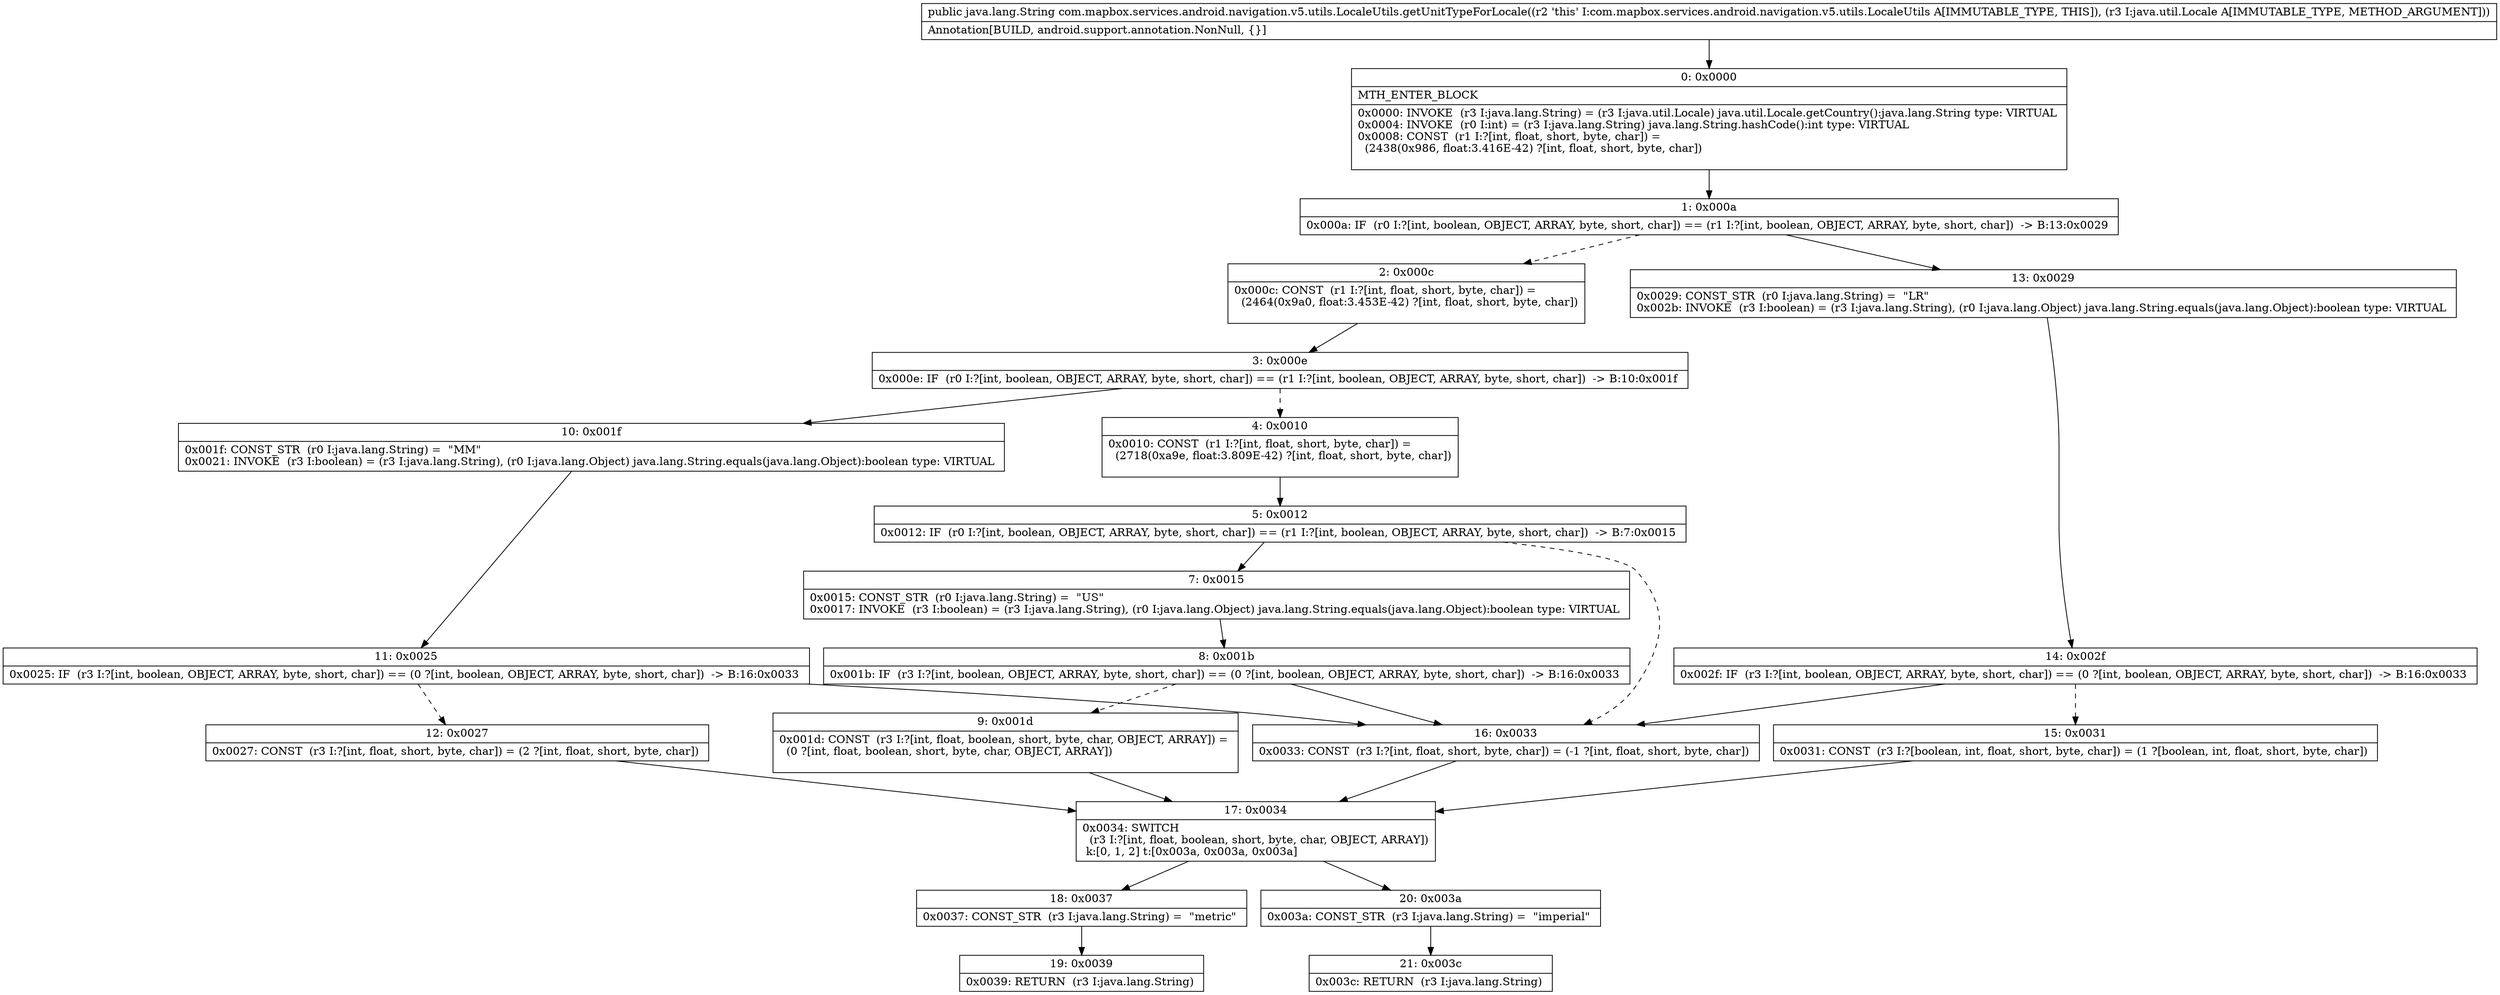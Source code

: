 digraph "CFG forcom.mapbox.services.android.navigation.v5.utils.LocaleUtils.getUnitTypeForLocale(Ljava\/util\/Locale;)Ljava\/lang\/String;" {
Node_0 [shape=record,label="{0\:\ 0x0000|MTH_ENTER_BLOCK\l|0x0000: INVOKE  (r3 I:java.lang.String) = (r3 I:java.util.Locale) java.util.Locale.getCountry():java.lang.String type: VIRTUAL \l0x0004: INVOKE  (r0 I:int) = (r3 I:java.lang.String) java.lang.String.hashCode():int type: VIRTUAL \l0x0008: CONST  (r1 I:?[int, float, short, byte, char]) = \l  (2438(0x986, float:3.416E\-42) ?[int, float, short, byte, char])\l \l}"];
Node_1 [shape=record,label="{1\:\ 0x000a|0x000a: IF  (r0 I:?[int, boolean, OBJECT, ARRAY, byte, short, char]) == (r1 I:?[int, boolean, OBJECT, ARRAY, byte, short, char])  \-\> B:13:0x0029 \l}"];
Node_2 [shape=record,label="{2\:\ 0x000c|0x000c: CONST  (r1 I:?[int, float, short, byte, char]) = \l  (2464(0x9a0, float:3.453E\-42) ?[int, float, short, byte, char])\l \l}"];
Node_3 [shape=record,label="{3\:\ 0x000e|0x000e: IF  (r0 I:?[int, boolean, OBJECT, ARRAY, byte, short, char]) == (r1 I:?[int, boolean, OBJECT, ARRAY, byte, short, char])  \-\> B:10:0x001f \l}"];
Node_4 [shape=record,label="{4\:\ 0x0010|0x0010: CONST  (r1 I:?[int, float, short, byte, char]) = \l  (2718(0xa9e, float:3.809E\-42) ?[int, float, short, byte, char])\l \l}"];
Node_5 [shape=record,label="{5\:\ 0x0012|0x0012: IF  (r0 I:?[int, boolean, OBJECT, ARRAY, byte, short, char]) == (r1 I:?[int, boolean, OBJECT, ARRAY, byte, short, char])  \-\> B:7:0x0015 \l}"];
Node_7 [shape=record,label="{7\:\ 0x0015|0x0015: CONST_STR  (r0 I:java.lang.String) =  \"US\" \l0x0017: INVOKE  (r3 I:boolean) = (r3 I:java.lang.String), (r0 I:java.lang.Object) java.lang.String.equals(java.lang.Object):boolean type: VIRTUAL \l}"];
Node_8 [shape=record,label="{8\:\ 0x001b|0x001b: IF  (r3 I:?[int, boolean, OBJECT, ARRAY, byte, short, char]) == (0 ?[int, boolean, OBJECT, ARRAY, byte, short, char])  \-\> B:16:0x0033 \l}"];
Node_9 [shape=record,label="{9\:\ 0x001d|0x001d: CONST  (r3 I:?[int, float, boolean, short, byte, char, OBJECT, ARRAY]) = \l  (0 ?[int, float, boolean, short, byte, char, OBJECT, ARRAY])\l \l}"];
Node_10 [shape=record,label="{10\:\ 0x001f|0x001f: CONST_STR  (r0 I:java.lang.String) =  \"MM\" \l0x0021: INVOKE  (r3 I:boolean) = (r3 I:java.lang.String), (r0 I:java.lang.Object) java.lang.String.equals(java.lang.Object):boolean type: VIRTUAL \l}"];
Node_11 [shape=record,label="{11\:\ 0x0025|0x0025: IF  (r3 I:?[int, boolean, OBJECT, ARRAY, byte, short, char]) == (0 ?[int, boolean, OBJECT, ARRAY, byte, short, char])  \-\> B:16:0x0033 \l}"];
Node_12 [shape=record,label="{12\:\ 0x0027|0x0027: CONST  (r3 I:?[int, float, short, byte, char]) = (2 ?[int, float, short, byte, char]) \l}"];
Node_13 [shape=record,label="{13\:\ 0x0029|0x0029: CONST_STR  (r0 I:java.lang.String) =  \"LR\" \l0x002b: INVOKE  (r3 I:boolean) = (r3 I:java.lang.String), (r0 I:java.lang.Object) java.lang.String.equals(java.lang.Object):boolean type: VIRTUAL \l}"];
Node_14 [shape=record,label="{14\:\ 0x002f|0x002f: IF  (r3 I:?[int, boolean, OBJECT, ARRAY, byte, short, char]) == (0 ?[int, boolean, OBJECT, ARRAY, byte, short, char])  \-\> B:16:0x0033 \l}"];
Node_15 [shape=record,label="{15\:\ 0x0031|0x0031: CONST  (r3 I:?[boolean, int, float, short, byte, char]) = (1 ?[boolean, int, float, short, byte, char]) \l}"];
Node_16 [shape=record,label="{16\:\ 0x0033|0x0033: CONST  (r3 I:?[int, float, short, byte, char]) = (\-1 ?[int, float, short, byte, char]) \l}"];
Node_17 [shape=record,label="{17\:\ 0x0034|0x0034: SWITCH  \l  (r3 I:?[int, float, boolean, short, byte, char, OBJECT, ARRAY])\l k:[0, 1, 2] t:[0x003a, 0x003a, 0x003a] \l}"];
Node_18 [shape=record,label="{18\:\ 0x0037|0x0037: CONST_STR  (r3 I:java.lang.String) =  \"metric\" \l}"];
Node_19 [shape=record,label="{19\:\ 0x0039|0x0039: RETURN  (r3 I:java.lang.String) \l}"];
Node_20 [shape=record,label="{20\:\ 0x003a|0x003a: CONST_STR  (r3 I:java.lang.String) =  \"imperial\" \l}"];
Node_21 [shape=record,label="{21\:\ 0x003c|0x003c: RETURN  (r3 I:java.lang.String) \l}"];
MethodNode[shape=record,label="{public java.lang.String com.mapbox.services.android.navigation.v5.utils.LocaleUtils.getUnitTypeForLocale((r2 'this' I:com.mapbox.services.android.navigation.v5.utils.LocaleUtils A[IMMUTABLE_TYPE, THIS]), (r3 I:java.util.Locale A[IMMUTABLE_TYPE, METHOD_ARGUMENT]))  | Annotation[BUILD, android.support.annotation.NonNull, \{\}]\l}"];
MethodNode -> Node_0;
Node_0 -> Node_1;
Node_1 -> Node_2[style=dashed];
Node_1 -> Node_13;
Node_2 -> Node_3;
Node_3 -> Node_4[style=dashed];
Node_3 -> Node_10;
Node_4 -> Node_5;
Node_5 -> Node_7;
Node_5 -> Node_16[style=dashed];
Node_7 -> Node_8;
Node_8 -> Node_9[style=dashed];
Node_8 -> Node_16;
Node_9 -> Node_17;
Node_10 -> Node_11;
Node_11 -> Node_12[style=dashed];
Node_11 -> Node_16;
Node_12 -> Node_17;
Node_13 -> Node_14;
Node_14 -> Node_15[style=dashed];
Node_14 -> Node_16;
Node_15 -> Node_17;
Node_16 -> Node_17;
Node_17 -> Node_18;
Node_17 -> Node_20;
Node_18 -> Node_19;
Node_20 -> Node_21;
}

